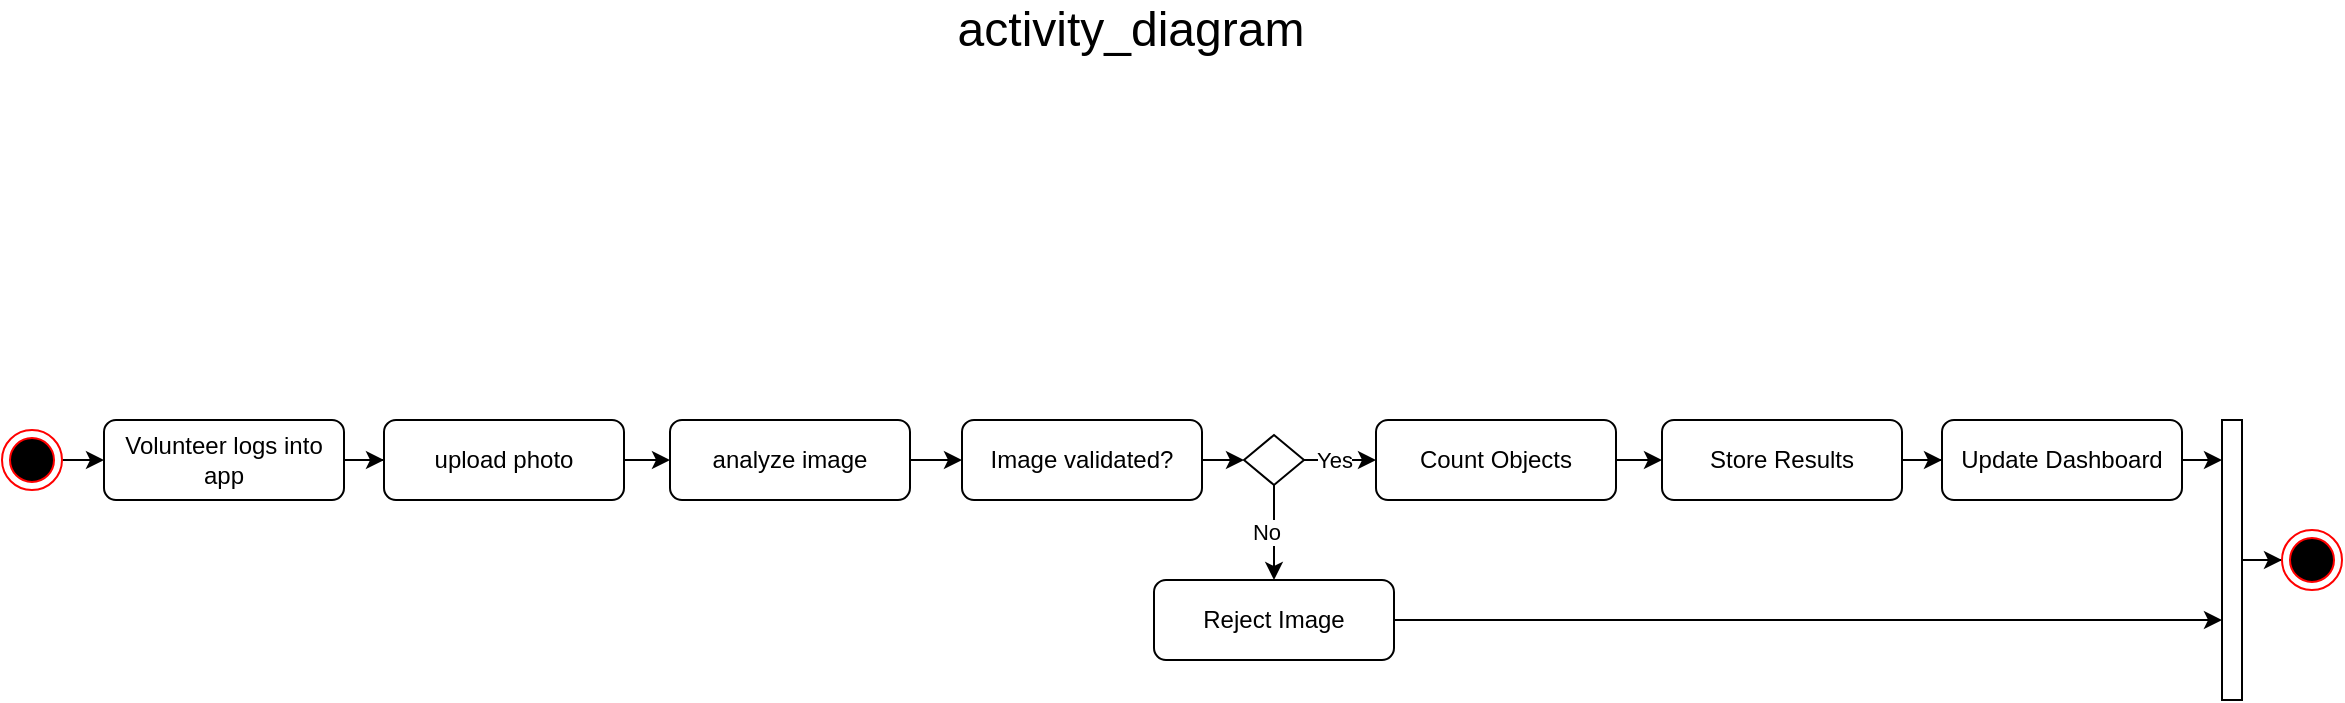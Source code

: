 <mxfile version="26.2.14" pages="5">
  <diagram id="C5RBs43oDa-KdzZeNtuy" name="activity_diagram">
    <mxGraphModel dx="1188" dy="619" grid="1" gridSize="10" guides="1" tooltips="1" connect="1" arrows="1" fold="1" page="1" pageScale="1" pageWidth="1169" pageHeight="827" math="0" shadow="0">
      <root>
        <mxCell id="WIyWlLk6GJQsqaUBKTNV-0" />
        <mxCell id="WIyWlLk6GJQsqaUBKTNV-1" parent="WIyWlLk6GJQsqaUBKTNV-0" />
        <mxCell id="IPuj1NxIcHiNA8KNEUAj-0" style="edgeStyle=orthogonalEdgeStyle;rounded=0;orthogonalLoop=1;jettySize=auto;html=1;" edge="1" parent="WIyWlLk6GJQsqaUBKTNV-1" source="IPuj1NxIcHiNA8KNEUAj-1" target="IPuj1NxIcHiNA8KNEUAj-3">
          <mxGeometry relative="1" as="geometry" />
        </mxCell>
        <mxCell id="IPuj1NxIcHiNA8KNEUAj-1" value="" style="ellipse;html=1;shape=endState;fillColor=#000000;strokeColor=#ff0000;" vertex="1" parent="WIyWlLk6GJQsqaUBKTNV-1">
          <mxGeometry x="20" y="285" width="30" height="30" as="geometry" />
        </mxCell>
        <mxCell id="IPuj1NxIcHiNA8KNEUAj-2" style="edgeStyle=orthogonalEdgeStyle;rounded=0;orthogonalLoop=1;jettySize=auto;html=1;" edge="1" parent="WIyWlLk6GJQsqaUBKTNV-1" source="IPuj1NxIcHiNA8KNEUAj-3" target="IPuj1NxIcHiNA8KNEUAj-5">
          <mxGeometry relative="1" as="geometry" />
        </mxCell>
        <mxCell id="IPuj1NxIcHiNA8KNEUAj-3" value="Volunteer logs into app" style="html=1;whiteSpace=wrap;rounded=1;fillColor=none;" vertex="1" parent="WIyWlLk6GJQsqaUBKTNV-1">
          <mxGeometry x="71" y="280" width="120" height="40" as="geometry" />
        </mxCell>
        <mxCell id="IPuj1NxIcHiNA8KNEUAj-4" style="edgeStyle=orthogonalEdgeStyle;rounded=0;orthogonalLoop=1;jettySize=auto;html=1;" edge="1" parent="WIyWlLk6GJQsqaUBKTNV-1" source="IPuj1NxIcHiNA8KNEUAj-16" target="IPuj1NxIcHiNA8KNEUAj-8">
          <mxGeometry relative="1" as="geometry" />
        </mxCell>
        <mxCell id="IPuj1NxIcHiNA8KNEUAj-5" value="upload photo" style="html=1;whiteSpace=wrap;rounded=1;fillColor=none;" vertex="1" parent="WIyWlLk6GJQsqaUBKTNV-1">
          <mxGeometry x="211" y="280" width="120" height="40" as="geometry" />
        </mxCell>
        <mxCell id="IPuj1NxIcHiNA8KNEUAj-6" style="rounded=0;orthogonalLoop=1;jettySize=auto;html=1;" edge="1" parent="WIyWlLk6GJQsqaUBKTNV-1" source="IPuj1NxIcHiNA8KNEUAj-20" target="IPuj1NxIcHiNA8KNEUAj-13">
          <mxGeometry relative="1" as="geometry" />
        </mxCell>
        <mxCell id="IPuj1NxIcHiNA8KNEUAj-22" value="Yes" style="edgeLabel;html=1;align=center;verticalAlign=middle;resizable=0;points=[];" vertex="1" connectable="0" parent="IPuj1NxIcHiNA8KNEUAj-6">
          <mxGeometry x="-0.175" relative="1" as="geometry">
            <mxPoint as="offset" />
          </mxGeometry>
        </mxCell>
        <mxCell id="IPuj1NxIcHiNA8KNEUAj-8" value="Image validated?" style="html=1;whiteSpace=wrap;rounded=1;fillColor=none;" vertex="1" parent="WIyWlLk6GJQsqaUBKTNV-1">
          <mxGeometry x="500" y="280" width="120" height="40" as="geometry" />
        </mxCell>
        <mxCell id="IPuj1NxIcHiNA8KNEUAj-19" style="edgeStyle=orthogonalEdgeStyle;rounded=0;orthogonalLoop=1;jettySize=auto;html=1;" edge="1" parent="WIyWlLk6GJQsqaUBKTNV-1" source="IPuj1NxIcHiNA8KNEUAj-11" target="IPuj1NxIcHiNA8KNEUAj-18">
          <mxGeometry relative="1" as="geometry" />
        </mxCell>
        <mxCell id="IPuj1NxIcHiNA8KNEUAj-11" value="Store Results" style="html=1;whiteSpace=wrap;rounded=1;fillColor=none;" vertex="1" parent="WIyWlLk6GJQsqaUBKTNV-1">
          <mxGeometry x="850" y="280" width="120" height="40" as="geometry" />
        </mxCell>
        <mxCell id="IPuj1NxIcHiNA8KNEUAj-12" style="rounded=0;orthogonalLoop=1;jettySize=auto;html=1;" edge="1" parent="WIyWlLk6GJQsqaUBKTNV-1" source="IPuj1NxIcHiNA8KNEUAj-13" target="IPuj1NxIcHiNA8KNEUAj-11">
          <mxGeometry relative="1" as="geometry" />
        </mxCell>
        <mxCell id="IPuj1NxIcHiNA8KNEUAj-13" value="Count Objects" style="html=1;whiteSpace=wrap;rounded=1;fillColor=none;" vertex="1" parent="WIyWlLk6GJQsqaUBKTNV-1">
          <mxGeometry x="707" y="280" width="120" height="40" as="geometry" />
        </mxCell>
        <mxCell id="IPuj1NxIcHiNA8KNEUAj-17" value="" style="edgeStyle=orthogonalEdgeStyle;rounded=0;orthogonalLoop=1;jettySize=auto;html=1;" edge="1" parent="WIyWlLk6GJQsqaUBKTNV-1" source="IPuj1NxIcHiNA8KNEUAj-5" target="IPuj1NxIcHiNA8KNEUAj-16">
          <mxGeometry relative="1" as="geometry">
            <mxPoint x="331" y="300" as="sourcePoint" />
            <mxPoint x="561" y="390" as="targetPoint" />
          </mxGeometry>
        </mxCell>
        <mxCell id="IPuj1NxIcHiNA8KNEUAj-16" value="analyze image" style="html=1;whiteSpace=wrap;rounded=1;fillColor=none;" vertex="1" parent="WIyWlLk6GJQsqaUBKTNV-1">
          <mxGeometry x="354" y="280" width="120" height="40" as="geometry" />
        </mxCell>
        <mxCell id="IPuj1NxIcHiNA8KNEUAj-32" style="edgeStyle=orthogonalEdgeStyle;rounded=0;orthogonalLoop=1;jettySize=auto;html=1;" edge="1" parent="WIyWlLk6GJQsqaUBKTNV-1" source="IPuj1NxIcHiNA8KNEUAj-18" target="IPuj1NxIcHiNA8KNEUAj-27">
          <mxGeometry relative="1" as="geometry">
            <Array as="points">
              <mxPoint x="1140" y="300" />
              <mxPoint x="1140" y="300" />
            </Array>
          </mxGeometry>
        </mxCell>
        <mxCell id="IPuj1NxIcHiNA8KNEUAj-18" value="Update Dashboard" style="html=1;whiteSpace=wrap;rounded=1;fillColor=none;" vertex="1" parent="WIyWlLk6GJQsqaUBKTNV-1">
          <mxGeometry x="990" y="280" width="120" height="40" as="geometry" />
        </mxCell>
        <mxCell id="IPuj1NxIcHiNA8KNEUAj-21" value="" style="rounded=0;orthogonalLoop=1;jettySize=auto;html=1;" edge="1" parent="WIyWlLk6GJQsqaUBKTNV-1" source="IPuj1NxIcHiNA8KNEUAj-8" target="IPuj1NxIcHiNA8KNEUAj-20">
          <mxGeometry relative="1" as="geometry">
            <mxPoint x="621" y="300" as="sourcePoint" />
            <mxPoint x="741" y="300" as="targetPoint" />
          </mxGeometry>
        </mxCell>
        <mxCell id="IPuj1NxIcHiNA8KNEUAj-23" style="edgeStyle=orthogonalEdgeStyle;rounded=0;orthogonalLoop=1;jettySize=auto;html=1;" edge="1" parent="WIyWlLk6GJQsqaUBKTNV-1" source="IPuj1NxIcHiNA8KNEUAj-20" target="IPuj1NxIcHiNA8KNEUAj-24">
          <mxGeometry relative="1" as="geometry">
            <mxPoint x="656" y="380" as="targetPoint" />
          </mxGeometry>
        </mxCell>
        <mxCell id="IPuj1NxIcHiNA8KNEUAj-26" value="No" style="edgeLabel;html=1;align=center;verticalAlign=middle;resizable=0;points=[];" vertex="1" connectable="0" parent="IPuj1NxIcHiNA8KNEUAj-23">
          <mxGeometry x="-0.012" y="-4" relative="1" as="geometry">
            <mxPoint as="offset" />
          </mxGeometry>
        </mxCell>
        <mxCell id="IPuj1NxIcHiNA8KNEUAj-20" value="" style="rhombus;whiteSpace=wrap;html=1;" vertex="1" parent="WIyWlLk6GJQsqaUBKTNV-1">
          <mxGeometry x="641" y="287.5" width="30" height="25" as="geometry" />
        </mxCell>
        <mxCell id="IPuj1NxIcHiNA8KNEUAj-29" style="edgeStyle=orthogonalEdgeStyle;rounded=0;orthogonalLoop=1;jettySize=auto;html=1;" edge="1" parent="WIyWlLk6GJQsqaUBKTNV-1" source="IPuj1NxIcHiNA8KNEUAj-24" target="IPuj1NxIcHiNA8KNEUAj-27">
          <mxGeometry relative="1" as="geometry">
            <Array as="points">
              <mxPoint x="930" y="380" />
              <mxPoint x="930" y="380" />
            </Array>
          </mxGeometry>
        </mxCell>
        <mxCell id="IPuj1NxIcHiNA8KNEUAj-24" value="Reject Image" style="html=1;whiteSpace=wrap;rounded=1;fillColor=none;" vertex="1" parent="WIyWlLk6GJQsqaUBKTNV-1">
          <mxGeometry x="596" y="360" width="120" height="40" as="geometry" />
        </mxCell>
        <mxCell id="IPuj1NxIcHiNA8KNEUAj-30" style="edgeStyle=orthogonalEdgeStyle;rounded=0;orthogonalLoop=1;jettySize=auto;html=1;curved=0;" edge="1" parent="WIyWlLk6GJQsqaUBKTNV-1" source="IPuj1NxIcHiNA8KNEUAj-27" target="IPuj1NxIcHiNA8KNEUAj-31">
          <mxGeometry relative="1" as="geometry">
            <mxPoint x="1320" y="350" as="targetPoint" />
          </mxGeometry>
        </mxCell>
        <mxCell id="IPuj1NxIcHiNA8KNEUAj-27" value="" style="html=1;points=[[0,0,0,0,5],[0,1,0,0,-5],[1,0,0,0,5],[1,1,0,0,-5]];perimeter=orthogonalPerimeter;outlineConnect=0;targetShapes=umlLifeline;portConstraint=eastwest;newEdgeStyle={&quot;curved&quot;:0,&quot;rounded&quot;:0};" vertex="1" parent="WIyWlLk6GJQsqaUBKTNV-1">
          <mxGeometry x="1130" y="280" width="10" height="140" as="geometry" />
        </mxCell>
        <mxCell id="IPuj1NxIcHiNA8KNEUAj-31" value="" style="ellipse;html=1;shape=endState;fillColor=#000000;strokeColor=#ff0000;" vertex="1" parent="WIyWlLk6GJQsqaUBKTNV-1">
          <mxGeometry x="1160" y="335" width="30" height="30" as="geometry" />
        </mxCell>
        <mxCell id="6WaKnM13xDDdF9Q0gWRQ-0" value="&lt;font style=&quot;font-size: 24px;&quot;&gt;activity_diagram&lt;/font&gt;" style="text;html=1;align=center;verticalAlign=middle;whiteSpace=wrap;rounded=0;" vertex="1" parent="WIyWlLk6GJQsqaUBKTNV-1">
          <mxGeometry x="457" y="70" width="255" height="30" as="geometry" />
        </mxCell>
      </root>
    </mxGraphModel>
  </diagram>
  <diagram name="state_machine_diagram" id="vj5o7YktpV1nGIqQoLsd">
    <mxGraphModel dx="2037" dy="1061" grid="1" gridSize="10" guides="1" tooltips="1" connect="1" arrows="1" fold="1" page="1" pageScale="1" pageWidth="827" pageHeight="1169" math="0" shadow="0">
      <root>
        <mxCell id="meCf_ftvDSgZc-VCUkzK-0" />
        <mxCell id="meCf_ftvDSgZc-VCUkzK-1" parent="meCf_ftvDSgZc-VCUkzK-0" />
        <mxCell id="meCf_ftvDSgZc-VCUkzK-2" style="edgeStyle=orthogonalEdgeStyle;rounded=0;orthogonalLoop=1;jettySize=auto;html=1;" edge="1" parent="meCf_ftvDSgZc-VCUkzK-1" source="meCf_ftvDSgZc-VCUkzK-3" target="meCf_ftvDSgZc-VCUkzK-5">
          <mxGeometry relative="1" as="geometry" />
        </mxCell>
        <mxCell id="meCf_ftvDSgZc-VCUkzK-3" value="" style="ellipse;html=1;shape=endState;fillColor=#000000;strokeColor=#ff0000;" vertex="1" parent="meCf_ftvDSgZc-VCUkzK-1">
          <mxGeometry x="48" y="205" width="30" height="30" as="geometry" />
        </mxCell>
        <mxCell id="meCf_ftvDSgZc-VCUkzK-4" style="edgeStyle=orthogonalEdgeStyle;rounded=0;orthogonalLoop=1;jettySize=auto;html=1;" edge="1" parent="meCf_ftvDSgZc-VCUkzK-1" source="meCf_ftvDSgZc-VCUkzK-5" target="meCf_ftvDSgZc-VCUkzK-7">
          <mxGeometry relative="1" as="geometry" />
        </mxCell>
        <mxCell id="eeGERMqVTpKkeMO99kIN-3" value="Volunteer Captures Photo" style="edgeLabel;html=1;align=center;verticalAlign=middle;resizable=0;points=[];" vertex="1" connectable="0" parent="meCf_ftvDSgZc-VCUkzK-4">
          <mxGeometry x="-0.054" y="3" relative="1" as="geometry">
            <mxPoint x="6" as="offset" />
          </mxGeometry>
        </mxCell>
        <mxCell id="meCf_ftvDSgZc-VCUkzK-5" value="Volunteer Idle" style="html=1;whiteSpace=wrap;rounded=1;fillColor=none;" vertex="1" parent="meCf_ftvDSgZc-VCUkzK-1">
          <mxGeometry x="99" y="200" width="120" height="40" as="geometry" />
        </mxCell>
        <mxCell id="eeGERMqVTpKkeMO99kIN-2" style="edgeStyle=orthogonalEdgeStyle;rounded=0;orthogonalLoop=1;jettySize=auto;html=1;" edge="1" parent="meCf_ftvDSgZc-VCUkzK-1" source="meCf_ftvDSgZc-VCUkzK-7" target="eeGERMqVTpKkeMO99kIN-1">
          <mxGeometry relative="1" as="geometry" />
        </mxCell>
        <mxCell id="eeGERMqVTpKkeMO99kIN-4" value="Volunteer Initiates Upload" style="edgeLabel;html=1;align=center;verticalAlign=middle;resizable=0;points=[];" vertex="1" connectable="0" parent="eeGERMqVTpKkeMO99kIN-2">
          <mxGeometry x="-0.067" relative="1" as="geometry">
            <mxPoint x="9" as="offset" />
          </mxGeometry>
        </mxCell>
        <mxCell id="meCf_ftvDSgZc-VCUkzK-7" value="Photo Captured" style="html=1;whiteSpace=wrap;rounded=1;fillColor=none;" vertex="1" parent="meCf_ftvDSgZc-VCUkzK-1">
          <mxGeometry x="99" y="290" width="120" height="40" as="geometry" />
        </mxCell>
        <mxCell id="meCf_ftvDSgZc-VCUkzK-27" value="" style="ellipse;html=1;shape=endState;fillColor=#000000;strokeColor=#ff0000;" vertex="1" parent="meCf_ftvDSgZc-VCUkzK-1">
          <mxGeometry x="303" y="990" width="30" height="30" as="geometry" />
        </mxCell>
        <mxCell id="eeGERMqVTpKkeMO99kIN-27" style="edgeStyle=orthogonalEdgeStyle;rounded=0;orthogonalLoop=1;jettySize=auto;html=1;" edge="1" parent="meCf_ftvDSgZc-VCUkzK-1" source="eeGERMqVTpKkeMO99kIN-0" target="eeGERMqVTpKkeMO99kIN-24">
          <mxGeometry relative="1" as="geometry">
            <Array as="points">
              <mxPoint x="788" y="390" />
              <mxPoint x="788" y="610" />
            </Array>
          </mxGeometry>
        </mxCell>
        <mxCell id="eeGERMqVTpKkeMO99kIN-0" value="upload failed" style="html=1;whiteSpace=wrap;rounded=1;fillColor=none;" vertex="1" parent="meCf_ftvDSgZc-VCUkzK-1">
          <mxGeometry x="258" y="370" width="120" height="40" as="geometry" />
        </mxCell>
        <mxCell id="eeGERMqVTpKkeMO99kIN-20" style="edgeStyle=orthogonalEdgeStyle;rounded=0;orthogonalLoop=1;jettySize=auto;html=1;" edge="1" parent="meCf_ftvDSgZc-VCUkzK-1" source="eeGERMqVTpKkeMO99kIN-1" target="eeGERMqVTpKkeMO99kIN-0">
          <mxGeometry relative="1" as="geometry" />
        </mxCell>
        <mxCell id="eeGERMqVTpKkeMO99kIN-23" style="edgeStyle=orthogonalEdgeStyle;rounded=0;orthogonalLoop=1;jettySize=auto;html=1;" edge="1" parent="meCf_ftvDSgZc-VCUkzK-1" source="eeGERMqVTpKkeMO99kIN-1" target="eeGERMqVTpKkeMO99kIN-5">
          <mxGeometry relative="1" as="geometry" />
        </mxCell>
        <mxCell id="eeGERMqVTpKkeMO99kIN-1" value="Uploading Photo" style="html=1;whiteSpace=wrap;rounded=1;fillColor=none;" vertex="1" parent="meCf_ftvDSgZc-VCUkzK-1">
          <mxGeometry x="99" y="370" width="120" height="40" as="geometry" />
        </mxCell>
        <mxCell id="eeGERMqVTpKkeMO99kIN-9" style="edgeStyle=orthogonalEdgeStyle;rounded=0;orthogonalLoop=1;jettySize=auto;html=1;" edge="1" parent="meCf_ftvDSgZc-VCUkzK-1" source="eeGERMqVTpKkeMO99kIN-5" target="eeGERMqVTpKkeMO99kIN-6">
          <mxGeometry relative="1" as="geometry" />
        </mxCell>
        <mxCell id="eeGERMqVTpKkeMO99kIN-5" value="upload success" style="html=1;whiteSpace=wrap;rounded=1;fillColor=none;" vertex="1" parent="meCf_ftvDSgZc-VCUkzK-1">
          <mxGeometry x="99" y="440" width="120" height="40" as="geometry" />
        </mxCell>
        <mxCell id="eeGERMqVTpKkeMO99kIN-13" style="edgeStyle=orthogonalEdgeStyle;rounded=0;orthogonalLoop=1;jettySize=auto;html=1;" edge="1" parent="meCf_ftvDSgZc-VCUkzK-1" source="eeGERMqVTpKkeMO99kIN-6" target="eeGERMqVTpKkeMO99kIN-10">
          <mxGeometry relative="1" as="geometry" />
        </mxCell>
        <mxCell id="eeGERMqVTpKkeMO99kIN-14" style="edgeStyle=orthogonalEdgeStyle;rounded=0;orthogonalLoop=1;jettySize=auto;html=1;" edge="1" parent="meCf_ftvDSgZc-VCUkzK-1" source="eeGERMqVTpKkeMO99kIN-6" target="eeGERMqVTpKkeMO99kIN-11">
          <mxGeometry relative="1" as="geometry">
            <Array as="points">
              <mxPoint x="488" y="460" />
              <mxPoint x="488" y="460" />
            </Array>
          </mxGeometry>
        </mxCell>
        <mxCell id="eeGERMqVTpKkeMO99kIN-6" value="validating photo" style="html=1;whiteSpace=wrap;rounded=1;fillColor=none;" vertex="1" parent="meCf_ftvDSgZc-VCUkzK-1">
          <mxGeometry x="258" y="440" width="120" height="40" as="geometry" />
        </mxCell>
        <mxCell id="eeGERMqVTpKkeMO99kIN-18" style="edgeStyle=orthogonalEdgeStyle;rounded=0;orthogonalLoop=1;jettySize=auto;html=1;" edge="1" parent="meCf_ftvDSgZc-VCUkzK-1" source="eeGERMqVTpKkeMO99kIN-10" target="eeGERMqVTpKkeMO99kIN-17">
          <mxGeometry relative="1" as="geometry" />
        </mxCell>
        <mxCell id="eeGERMqVTpKkeMO99kIN-10" value="validating success" style="html=1;whiteSpace=wrap;rounded=1;fillColor=none;" vertex="1" parent="meCf_ftvDSgZc-VCUkzK-1">
          <mxGeometry x="258" y="520" width="120" height="40" as="geometry" />
        </mxCell>
        <mxCell id="eeGERMqVTpKkeMO99kIN-16" style="edgeStyle=orthogonalEdgeStyle;rounded=0;orthogonalLoop=1;jettySize=auto;html=1;" edge="1" parent="meCf_ftvDSgZc-VCUkzK-1" source="eeGERMqVTpKkeMO99kIN-11" target="eeGERMqVTpKkeMO99kIN-15">
          <mxGeometry relative="1" as="geometry" />
        </mxCell>
        <mxCell id="eeGERMqVTpKkeMO99kIN-11" value="validating failed" style="html=1;whiteSpace=wrap;rounded=1;fillColor=none;" vertex="1" parent="meCf_ftvDSgZc-VCUkzK-1">
          <mxGeometry x="418" y="440" width="120" height="40" as="geometry" />
        </mxCell>
        <mxCell id="eeGERMqVTpKkeMO99kIN-15" value="Rejected Image" style="html=1;whiteSpace=wrap;rounded=1;fillColor=none;" vertex="1" parent="meCf_ftvDSgZc-VCUkzK-1">
          <mxGeometry x="578" y="440" width="120" height="40" as="geometry" />
        </mxCell>
        <mxCell id="eeGERMqVTpKkeMO99kIN-25" style="edgeStyle=orthogonalEdgeStyle;rounded=0;orthogonalLoop=1;jettySize=auto;html=1;" edge="1" parent="meCf_ftvDSgZc-VCUkzK-1" source="eeGERMqVTpKkeMO99kIN-17" target="eeGERMqVTpKkeMO99kIN-24">
          <mxGeometry relative="1" as="geometry">
            <Array as="points">
              <mxPoint x="478" y="610" />
            </Array>
          </mxGeometry>
        </mxCell>
        <mxCell id="eeGERMqVTpKkeMO99kIN-33" style="edgeStyle=orthogonalEdgeStyle;rounded=0;orthogonalLoop=1;jettySize=auto;html=1;" edge="1" parent="meCf_ftvDSgZc-VCUkzK-1" source="eeGERMqVTpKkeMO99kIN-17" target="eeGERMqVTpKkeMO99kIN-32">
          <mxGeometry relative="1" as="geometry">
            <Array as="points">
              <mxPoint x="478" y="610" />
            </Array>
          </mxGeometry>
        </mxCell>
        <mxCell id="eeGERMqVTpKkeMO99kIN-17" value="Analyzing Image" style="html=1;whiteSpace=wrap;rounded=1;fillColor=none;" vertex="1" parent="meCf_ftvDSgZc-VCUkzK-1">
          <mxGeometry x="418" y="520" width="120" height="40" as="geometry" />
        </mxCell>
        <mxCell id="eeGERMqVTpKkeMO99kIN-30" style="edgeStyle=orthogonalEdgeStyle;rounded=0;orthogonalLoop=1;jettySize=auto;html=1;" edge="1" parent="meCf_ftvDSgZc-VCUkzK-1" source="eeGERMqVTpKkeMO99kIN-24" target="eeGERMqVTpKkeMO99kIN-28">
          <mxGeometry relative="1" as="geometry" />
        </mxCell>
        <mxCell id="eeGERMqVTpKkeMO99kIN-24" value="Analysis F&lt;span style=&quot;background-color: transparent; color: light-dark(rgb(0, 0, 0), rgb(255, 255, 255));&quot;&gt;ailed&lt;/span&gt;" style="html=1;whiteSpace=wrap;rounded=1;fillColor=none;" vertex="1" parent="meCf_ftvDSgZc-VCUkzK-1">
          <mxGeometry x="578" y="590" width="120" height="40" as="geometry" />
        </mxCell>
        <mxCell id="eeGERMqVTpKkeMO99kIN-31" style="edgeStyle=orthogonalEdgeStyle;rounded=0;orthogonalLoop=1;jettySize=auto;html=1;" edge="1" parent="meCf_ftvDSgZc-VCUkzK-1" source="eeGERMqVTpKkeMO99kIN-28" target="eeGERMqVTpKkeMO99kIN-29">
          <mxGeometry relative="1" as="geometry" />
        </mxCell>
        <mxCell id="eeGERMqVTpKkeMO99kIN-28" value="Analysis Error Handling" style="html=1;whiteSpace=wrap;rounded=1;fillColor=none;" vertex="1" parent="meCf_ftvDSgZc-VCUkzK-1">
          <mxGeometry x="578" y="670" width="120" height="40" as="geometry" />
        </mxCell>
        <mxCell id="eeGERMqVTpKkeMO99kIN-29" value="Notify Volunteer of Error" style="html=1;whiteSpace=wrap;rounded=1;fillColor=none;" vertex="1" parent="meCf_ftvDSgZc-VCUkzK-1">
          <mxGeometry x="578" y="750" width="120" height="40" as="geometry" />
        </mxCell>
        <mxCell id="eeGERMqVTpKkeMO99kIN-36" style="edgeStyle=orthogonalEdgeStyle;rounded=0;orthogonalLoop=1;jettySize=auto;html=1;" edge="1" parent="meCf_ftvDSgZc-VCUkzK-1" source="eeGERMqVTpKkeMO99kIN-32" target="eeGERMqVTpKkeMO99kIN-34">
          <mxGeometry relative="1" as="geometry" />
        </mxCell>
        <mxCell id="eeGERMqVTpKkeMO99kIN-32" value="Analysis Success" style="html=1;whiteSpace=wrap;rounded=1;fillColor=none;" vertex="1" parent="meCf_ftvDSgZc-VCUkzK-1">
          <mxGeometry x="258" y="590" width="120" height="40" as="geometry" />
        </mxCell>
        <mxCell id="eeGERMqVTpKkeMO99kIN-37" style="edgeStyle=orthogonalEdgeStyle;rounded=0;orthogonalLoop=1;jettySize=auto;html=1;" edge="1" parent="meCf_ftvDSgZc-VCUkzK-1" source="eeGERMqVTpKkeMO99kIN-34" target="eeGERMqVTpKkeMO99kIN-35">
          <mxGeometry relative="1" as="geometry" />
        </mxCell>
        <mxCell id="eeGERMqVTpKkeMO99kIN-34" value="Storing Results" style="html=1;whiteSpace=wrap;rounded=1;fillColor=none;" vertex="1" parent="meCf_ftvDSgZc-VCUkzK-1">
          <mxGeometry x="258" y="670" width="120" height="40" as="geometry" />
        </mxCell>
        <mxCell id="eeGERMqVTpKkeMO99kIN-41" style="edgeStyle=orthogonalEdgeStyle;rounded=0;orthogonalLoop=1;jettySize=auto;html=1;" edge="1" parent="meCf_ftvDSgZc-VCUkzK-1" source="eeGERMqVTpKkeMO99kIN-35" target="eeGERMqVTpKkeMO99kIN-38">
          <mxGeometry relative="1" as="geometry" />
        </mxCell>
        <mxCell id="eeGERMqVTpKkeMO99kIN-35" value="Results Stored" style="html=1;whiteSpace=wrap;rounded=1;fillColor=none;" vertex="1" parent="meCf_ftvDSgZc-VCUkzK-1">
          <mxGeometry x="258" y="750" width="120" height="40" as="geometry" />
        </mxCell>
        <mxCell id="eeGERMqVTpKkeMO99kIN-42" style="edgeStyle=orthogonalEdgeStyle;rounded=0;orthogonalLoop=1;jettySize=auto;html=1;" edge="1" parent="meCf_ftvDSgZc-VCUkzK-1" source="eeGERMqVTpKkeMO99kIN-38" target="eeGERMqVTpKkeMO99kIN-39">
          <mxGeometry relative="1" as="geometry" />
        </mxCell>
        <mxCell id="eeGERMqVTpKkeMO99kIN-38" value="Updating Dashboard" style="html=1;whiteSpace=wrap;rounded=1;fillColor=none;" vertex="1" parent="meCf_ftvDSgZc-VCUkzK-1">
          <mxGeometry x="258" y="830" width="120" height="40" as="geometry" />
        </mxCell>
        <mxCell id="eeGERMqVTpKkeMO99kIN-43" style="edgeStyle=orthogonalEdgeStyle;rounded=0;orthogonalLoop=1;jettySize=auto;html=1;entryX=0.5;entryY=0;entryDx=0;entryDy=0;" edge="1" parent="meCf_ftvDSgZc-VCUkzK-1" source="eeGERMqVTpKkeMO99kIN-39" target="meCf_ftvDSgZc-VCUkzK-27">
          <mxGeometry relative="1" as="geometry" />
        </mxCell>
        <mxCell id="eeGERMqVTpKkeMO99kIN-39" value="Dashboard Updated" style="html=1;whiteSpace=wrap;rounded=1;fillColor=none;" vertex="1" parent="meCf_ftvDSgZc-VCUkzK-1">
          <mxGeometry x="258" y="910" width="120" height="40" as="geometry" />
        </mxCell>
        <mxCell id="eeGERMqVTpKkeMO99kIN-44" value="End / Volunteer Idle" style="text;html=1;align=center;verticalAlign=middle;whiteSpace=wrap;rounded=0;" vertex="1" parent="meCf_ftvDSgZc-VCUkzK-1">
          <mxGeometry x="328" y="990" width="130" height="30" as="geometry" />
        </mxCell>
        <mxCell id="eeGERMqVTpKkeMO99kIN-47" value="Start" style="text;html=1;align=center;verticalAlign=middle;whiteSpace=wrap;rounded=0;" vertex="1" parent="meCf_ftvDSgZc-VCUkzK-1">
          <mxGeometry x="39" y="150" width="60" height="30" as="geometry" />
        </mxCell>
        <mxCell id="jf59XmdzGFwWzK0scNGy-0" value="&lt;font style=&quot;font-size: 24px;&quot;&gt;state_machine_diagram&lt;/font&gt;" style="text;html=1;align=center;verticalAlign=middle;whiteSpace=wrap;rounded=0;" vertex="1" parent="meCf_ftvDSgZc-VCUkzK-1">
          <mxGeometry x="286" y="70" width="255" height="30" as="geometry" />
        </mxCell>
      </root>
    </mxGraphModel>
  </diagram>
  <diagram id="IioiZn2FsPGnEGIuJ4Tl" name="class_diagram">
    <mxGraphModel dx="1426" dy="743" grid="1" gridSize="10" guides="1" tooltips="1" connect="1" arrows="1" fold="1" page="1" pageScale="1" pageWidth="850" pageHeight="1100" math="0" shadow="0">
      <root>
        <mxCell id="0" />
        <mxCell id="1" parent="0" />
        <mxCell id="l2jLQz9vSHjj7fjyW5eW-5" style="edgeStyle=orthogonalEdgeStyle;rounded=0;orthogonalLoop=1;jettySize=auto;html=1;" edge="1" parent="1" source="l2jLQz9vSHjj7fjyW5eW-8" target="l2jLQz9vSHjj7fjyW5eW-4">
          <mxGeometry relative="1" as="geometry">
            <Array as="points">
              <mxPoint x="515" y="245" />
              <mxPoint x="515" y="245" />
            </Array>
          </mxGeometry>
        </mxCell>
        <mxCell id="l2jLQz9vSHjj7fjyW5eW-3" value="&lt;p style=&quot;margin:0px;margin-top:4px;text-align:center;&quot;&gt;&lt;b&gt;User&lt;/b&gt;&lt;/p&gt;&lt;hr size=&quot;1&quot; style=&quot;border-style:solid;&quot;&gt;&lt;p style=&quot;margin:0px;margin-left:4px;&quot;&gt;+ user_id: int&lt;br&gt;+username: str&lt;/p&gt;&lt;p style=&quot;margin:0px;margin-left:4px;&quot;&gt;+email: str&lt;/p&gt;&lt;p style=&quot;margin:0px;margin-left:4px;&quot;&gt;+profile_pic&lt;/p&gt;&lt;hr size=&quot;1&quot; style=&quot;border-style:solid;&quot;&gt;&lt;p style=&quot;margin:0px;margin-left:4px;&quot;&gt;+ register()&lt;br&gt;+ login()&lt;/p&gt;&lt;p style=&quot;margin:0px;margin-left:4px;&quot;&gt;+ upload_photo()&lt;/p&gt;" style="verticalAlign=top;align=left;overflow=fill;html=1;whiteSpace=wrap;" vertex="1" parent="1">
          <mxGeometry x="245" y="170" width="150" height="150" as="geometry" />
        </mxCell>
        <mxCell id="l2jLQz9vSHjj7fjyW5eW-14" style="edgeStyle=orthogonalEdgeStyle;rounded=0;orthogonalLoop=1;jettySize=auto;html=1;entryX=0.5;entryY=0;entryDx=0;entryDy=0;" edge="1" parent="1" source="l2jLQz9vSHjj7fjyW5eW-4" target="l2jLQz9vSHjj7fjyW5eW-12">
          <mxGeometry relative="1" as="geometry" />
        </mxCell>
        <mxCell id="l2jLQz9vSHjj7fjyW5eW-4" value="&lt;p style=&quot;margin:0px;margin-top:4px;text-align:center;&quot;&gt;&lt;b&gt;CigaretteButtImage&lt;/b&gt;&lt;/p&gt;&lt;hr size=&quot;1&quot; style=&quot;border-style:solid;&quot;&gt;&lt;p style=&quot;margin:0px;margin-left:4px;&quot;&gt;+ image_id: int&lt;br&gt;+ user_id: str&lt;/p&gt;&lt;p style=&quot;margin:0px;margin-left:4px;&quot;&gt;+ timestamp: datetime&lt;/p&gt;&lt;p style=&quot;margin:0px;margin-left:4px;&quot;&gt;+ location: str&lt;/p&gt;&lt;p style=&quot;margin:0px;margin-left:4px;&quot;&gt;+ image_url: str&lt;/p&gt;&lt;p style=&quot;margin:0px;margin-left:4px;&quot;&gt;+ butt_count: int&lt;/p&gt;&lt;hr size=&quot;1&quot; style=&quot;border-style:solid;&quot;&gt;&lt;p style=&quot;margin:0px;margin-left:4px;&quot;&gt;+ store_image()&lt;br&gt;+ retrieve_image()&lt;/p&gt;" style="verticalAlign=top;align=left;overflow=fill;html=1;whiteSpace=wrap;" vertex="1" parent="1">
          <mxGeometry x="455" y="170" width="150" height="170" as="geometry" />
        </mxCell>
        <mxCell id="l2jLQz9vSHjj7fjyW5eW-9" value="" style="edgeStyle=orthogonalEdgeStyle;rounded=0;orthogonalLoop=1;jettySize=auto;html=1;entryX=0;entryY=0.5;entryDx=0;entryDy=0;endArrow=none;startFill=0;" edge="1" parent="1" source="l2jLQz9vSHjj7fjyW5eW-3" target="l2jLQz9vSHjj7fjyW5eW-8">
          <mxGeometry relative="1" as="geometry">
            <mxPoint x="395" y="245" as="sourcePoint" />
            <mxPoint x="545" y="245" as="targetPoint" />
          </mxGeometry>
        </mxCell>
        <mxCell id="l2jLQz9vSHjj7fjyW5eW-8" value="" style="rhombus;whiteSpace=wrap;html=1;" vertex="1" parent="1">
          <mxGeometry x="415" y="240" width="10" height="10" as="geometry" />
        </mxCell>
        <mxCell id="l2jLQz9vSHjj7fjyW5eW-15" style="edgeStyle=orthogonalEdgeStyle;rounded=0;orthogonalLoop=1;jettySize=auto;html=1;entryX=0.5;entryY=0;entryDx=0;entryDy=0;" edge="1" parent="1" source="l2jLQz9vSHjj7fjyW5eW-12" target="l2jLQz9vSHjj7fjyW5eW-13">
          <mxGeometry relative="1" as="geometry" />
        </mxCell>
        <mxCell id="l2jLQz9vSHjj7fjyW5eW-12" value="&lt;p style=&quot;margin:0px;margin-top:4px;text-align:center;&quot;&gt;&lt;b&gt;ImageRecognitionService&lt;/b&gt;&lt;/p&gt;&lt;hr size=&quot;1&quot; style=&quot;border-style:solid;&quot;&gt;&lt;p style=&quot;margin:0px;margin-left:4px;&quot;&gt;+ service_id: int&lt;br&gt;+ model_name: str&lt;br&gt;&lt;/p&gt;&lt;hr size=&quot;1&quot; style=&quot;border-style:solid;&quot;&gt;&lt;p style=&quot;margin:0px;margin-left:4px;&quot;&gt;+ analyze_image()&lt;br&gt;+ count_objects()&lt;/p&gt;" style="verticalAlign=top;align=left;overflow=fill;html=1;whiteSpace=wrap;" vertex="1" parent="1">
          <mxGeometry x="455" y="370" width="150" height="110" as="geometry" />
        </mxCell>
        <mxCell id="l2jLQz9vSHjj7fjyW5eW-13" value="&lt;p style=&quot;margin:0px;margin-top:4px;text-align:center;&quot;&gt;&lt;b&gt;Dashboard&lt;/b&gt;&lt;/p&gt;&lt;hr size=&quot;1&quot; style=&quot;border-style:solid;&quot;&gt;&lt;p style=&quot;margin:0px;margin-left:4px;&quot;&gt;+ dashboard_id: int&lt;br&gt;+ visualization&lt;/p&gt;&lt;hr size=&quot;1&quot; style=&quot;border-style:solid;&quot;&gt;&lt;p style=&quot;margin:0px;margin-left:4px;&quot;&gt;+ generate()&lt;br&gt;+ refresh_data()&lt;/p&gt;" style="verticalAlign=top;align=left;overflow=fill;html=1;whiteSpace=wrap;" vertex="1" parent="1">
          <mxGeometry x="455" y="510" width="150" height="110" as="geometry" />
        </mxCell>
        <mxCell id="Ra9ngxCdt00mu5fx5Yhn-1" value="&lt;font style=&quot;font-size: 24px;&quot;&gt;class_diagram&lt;/font&gt;" style="text;html=1;align=center;verticalAlign=middle;whiteSpace=wrap;rounded=0;" vertex="1" parent="1">
          <mxGeometry x="298" y="60" width="255" height="30" as="geometry" />
        </mxCell>
      </root>
    </mxGraphModel>
  </diagram>
  <diagram id="ACM9IL1dKMq3onbyu5kI" name="component_diagram">
    <mxGraphModel dx="2037" dy="1061" grid="1" gridSize="10" guides="1" tooltips="1" connect="1" arrows="1" fold="1" page="1" pageScale="1" pageWidth="850" pageHeight="1100" math="0" shadow="0">
      <root>
        <mxCell id="0" />
        <mxCell id="1" parent="0" />
        <mxCell id="cfgVRnCxvUYDJzxdRhYP-11" style="edgeStyle=orthogonalEdgeStyle;rounded=0;orthogonalLoop=1;jettySize=auto;html=1;entryX=0.5;entryY=0;entryDx=0;entryDy=0;" edge="1" parent="1" source="cfgVRnCxvUYDJzxdRhYP-1" target="cfgVRnCxvUYDJzxdRhYP-2">
          <mxGeometry relative="1" as="geometry" />
        </mxCell>
        <mxCell id="cfgVRnCxvUYDJzxdRhYP-1" value="Mobile Client" style="rounded=0;whiteSpace=wrap;html=1;" vertex="1" parent="1">
          <mxGeometry x="365" y="215" width="120" height="60" as="geometry" />
        </mxCell>
        <mxCell id="cfgVRnCxvUYDJzxdRhYP-12" style="edgeStyle=orthogonalEdgeStyle;rounded=0;orthogonalLoop=1;jettySize=auto;html=1;entryX=0.5;entryY=0;entryDx=0;entryDy=0;" edge="1" parent="1" source="cfgVRnCxvUYDJzxdRhYP-2" target="cfgVRnCxvUYDJzxdRhYP-3">
          <mxGeometry relative="1" as="geometry" />
        </mxCell>
        <mxCell id="cfgVRnCxvUYDJzxdRhYP-15" style="edgeStyle=orthogonalEdgeStyle;rounded=0;orthogonalLoop=1;jettySize=auto;html=1;" edge="1" parent="1" source="cfgVRnCxvUYDJzxdRhYP-2" target="cfgVRnCxvUYDJzxdRhYP-5">
          <mxGeometry relative="1" as="geometry">
            <Array as="points">
              <mxPoint x="425" y="395" />
              <mxPoint x="585" y="395" />
            </Array>
          </mxGeometry>
        </mxCell>
        <mxCell id="cfgVRnCxvUYDJzxdRhYP-16" style="edgeStyle=orthogonalEdgeStyle;rounded=0;orthogonalLoop=1;jettySize=auto;html=1;" edge="1" parent="1" source="cfgVRnCxvUYDJzxdRhYP-2" target="cfgVRnCxvUYDJzxdRhYP-4">
          <mxGeometry relative="1" as="geometry">
            <Array as="points">
              <mxPoint x="425" y="395" />
              <mxPoint x="265" y="395" />
            </Array>
          </mxGeometry>
        </mxCell>
        <mxCell id="cfgVRnCxvUYDJzxdRhYP-2" value="API Layer&lt;br&gt;(Django Ninja API)" style="rounded=0;whiteSpace=wrap;html=1;" vertex="1" parent="1">
          <mxGeometry x="365" y="315" width="120" height="60" as="geometry" />
        </mxCell>
        <mxCell id="cfgVRnCxvUYDJzxdRhYP-3" value="Cigarette Butt Management Component" style="rounded=0;whiteSpace=wrap;html=1;" vertex="1" parent="1">
          <mxGeometry x="365" y="425" width="120" height="60" as="geometry" />
        </mxCell>
        <mxCell id="cfgVRnCxvUYDJzxdRhYP-4" value="Authentication Component" style="rounded=0;whiteSpace=wrap;html=1;" vertex="1" parent="1">
          <mxGeometry x="205" y="425" width="120" height="60" as="geometry" />
        </mxCell>
        <mxCell id="cfgVRnCxvUYDJzxdRhYP-17" style="edgeStyle=orthogonalEdgeStyle;rounded=0;orthogonalLoop=1;jettySize=auto;html=1;entryX=0.5;entryY=0;entryDx=0;entryDy=0;" edge="1" parent="1" source="cfgVRnCxvUYDJzxdRhYP-5" target="cfgVRnCxvUYDJzxdRhYP-6">
          <mxGeometry relative="1" as="geometry" />
        </mxCell>
        <mxCell id="cfgVRnCxvUYDJzxdRhYP-5" value="Image Analysis" style="rounded=0;whiteSpace=wrap;html=1;" vertex="1" parent="1">
          <mxGeometry x="525" y="425" width="120" height="60" as="geometry" />
        </mxCell>
        <mxCell id="cfgVRnCxvUYDJzxdRhYP-18" style="edgeStyle=orthogonalEdgeStyle;rounded=0;orthogonalLoop=1;jettySize=auto;html=1;entryX=0.5;entryY=0;entryDx=0;entryDy=0;" edge="1" parent="1" source="cfgVRnCxvUYDJzxdRhYP-6" target="cfgVRnCxvUYDJzxdRhYP-7">
          <mxGeometry relative="1" as="geometry" />
        </mxCell>
        <mxCell id="cfgVRnCxvUYDJzxdRhYP-6" value="Cloud Storage&lt;br&gt;(eventually)" style="rounded=0;whiteSpace=wrap;html=1;" vertex="1" parent="1">
          <mxGeometry x="525" y="525" width="120" height="60" as="geometry" />
        </mxCell>
        <mxCell id="cfgVRnCxvUYDJzxdRhYP-19" style="edgeStyle=orthogonalEdgeStyle;rounded=0;orthogonalLoop=1;jettySize=auto;html=1;entryX=0.5;entryY=0;entryDx=0;entryDy=0;" edge="1" parent="1" source="cfgVRnCxvUYDJzxdRhYP-7" target="cfgVRnCxvUYDJzxdRhYP-8">
          <mxGeometry relative="1" as="geometry" />
        </mxCell>
        <mxCell id="cfgVRnCxvUYDJzxdRhYP-7" value="Django ORM Layer" style="rounded=0;whiteSpace=wrap;html=1;" vertex="1" parent="1">
          <mxGeometry x="525" y="625" width="120" height="60" as="geometry" />
        </mxCell>
        <mxCell id="cfgVRnCxvUYDJzxdRhYP-20" style="edgeStyle=orthogonalEdgeStyle;rounded=0;orthogonalLoop=1;jettySize=auto;html=1;entryX=0.5;entryY=0;entryDx=0;entryDy=0;" edge="1" parent="1" source="cfgVRnCxvUYDJzxdRhYP-8" target="cfgVRnCxvUYDJzxdRhYP-10">
          <mxGeometry relative="1" as="geometry" />
        </mxCell>
        <mxCell id="cfgVRnCxvUYDJzxdRhYP-8" value="Database Layer" style="rounded=0;whiteSpace=wrap;html=1;" vertex="1" parent="1">
          <mxGeometry x="525" y="725" width="120" height="60" as="geometry" />
        </mxCell>
        <mxCell id="cfgVRnCxvUYDJzxdRhYP-10" value="Dashboard Layer" style="rounded=0;whiteSpace=wrap;html=1;" vertex="1" parent="1">
          <mxGeometry x="525" y="825" width="120" height="60" as="geometry" />
        </mxCell>
        <mxCell id="Seofyh2JFyj2nTtswIMd-1" value="&lt;font style=&quot;font-size: 24px;&quot;&gt;component_diagram&lt;/font&gt;" style="text;html=1;align=center;verticalAlign=middle;whiteSpace=wrap;rounded=0;" vertex="1" parent="1">
          <mxGeometry x="298" y="60" width="255" height="30" as="geometry" />
        </mxCell>
      </root>
    </mxGraphModel>
  </diagram>
  <diagram id="d3ovYrUUZZ4LxM-TH1Ux" name="use_case_diagram">
    <mxGraphModel dx="1678" dy="874" grid="1" gridSize="10" guides="1" tooltips="1" connect="1" arrows="1" fold="1" page="1" pageScale="1" pageWidth="1100" pageHeight="850" math="0" shadow="0">
      <root>
        <mxCell id="0" />
        <mxCell id="1" parent="0" />
        <mxCell id="QstxbNdQgg1LEsWN-9mn-6" style="edgeStyle=orthogonalEdgeStyle;rounded=0;orthogonalLoop=1;jettySize=auto;html=1;entryX=0;entryY=0.5;entryDx=0;entryDy=0;" edge="1" parent="1" source="QstxbNdQgg1LEsWN-9mn-1" target="QstxbNdQgg1LEsWN-9mn-3">
          <mxGeometry relative="1" as="geometry" />
        </mxCell>
        <mxCell id="QstxbNdQgg1LEsWN-9mn-7" style="edgeStyle=orthogonalEdgeStyle;rounded=0;orthogonalLoop=1;jettySize=auto;html=1;entryX=0;entryY=0.5;entryDx=0;entryDy=0;" edge="1" parent="1" source="QstxbNdQgg1LEsWN-9mn-1" target="QstxbNdQgg1LEsWN-9mn-2">
          <mxGeometry relative="1" as="geometry" />
        </mxCell>
        <mxCell id="QstxbNdQgg1LEsWN-9mn-8" style="edgeStyle=orthogonalEdgeStyle;rounded=0;orthogonalLoop=1;jettySize=auto;html=1;entryX=0;entryY=0.5;entryDx=0;entryDy=0;" edge="1" parent="1" source="QstxbNdQgg1LEsWN-9mn-1" target="QstxbNdQgg1LEsWN-9mn-5">
          <mxGeometry relative="1" as="geometry" />
        </mxCell>
        <mxCell id="QstxbNdQgg1LEsWN-9mn-1" value="Volunteer" style="rounded=0;whiteSpace=wrap;html=1;" vertex="1" parent="1">
          <mxGeometry x="170.5" y="160" width="120" height="60" as="geometry" />
        </mxCell>
        <mxCell id="QstxbNdQgg1LEsWN-9mn-2" value="Capture and Upload Image" style="rounded=0;whiteSpace=wrap;html=1;" vertex="1" parent="1">
          <mxGeometry x="290.5" y="320" width="120" height="60" as="geometry" />
        </mxCell>
        <mxCell id="QstxbNdQgg1LEsWN-9mn-3" value="Register Login" style="rounded=0;whiteSpace=wrap;html=1;" vertex="1" parent="1">
          <mxGeometry x="290.5" y="240" width="120" height="60" as="geometry" />
        </mxCell>
        <mxCell id="QstxbNdQgg1LEsWN-9mn-5" value="View Results Dashboard" style="rounded=0;whiteSpace=wrap;html=1;" vertex="1" parent="1">
          <mxGeometry x="290.5" y="400" width="120" height="60" as="geometry" />
        </mxCell>
        <mxCell id="QstxbNdQgg1LEsWN-9mn-17" style="edgeStyle=orthogonalEdgeStyle;rounded=0;orthogonalLoop=1;jettySize=auto;html=1;entryX=0;entryY=0.5;entryDx=0;entryDy=0;" edge="1" parent="1" source="QstxbNdQgg1LEsWN-9mn-20" target="QstxbNdQgg1LEsWN-9mn-22">
          <mxGeometry relative="1" as="geometry" />
        </mxCell>
        <mxCell id="QstxbNdQgg1LEsWN-9mn-18" style="edgeStyle=orthogonalEdgeStyle;rounded=0;orthogonalLoop=1;jettySize=auto;html=1;entryX=0;entryY=0.5;entryDx=0;entryDy=0;" edge="1" parent="1" source="QstxbNdQgg1LEsWN-9mn-20" target="QstxbNdQgg1LEsWN-9mn-21">
          <mxGeometry relative="1" as="geometry" />
        </mxCell>
        <mxCell id="QstxbNdQgg1LEsWN-9mn-20" value="Admin" style="rounded=0;whiteSpace=wrap;html=1;" vertex="1" parent="1">
          <mxGeometry x="440.5" y="160" width="120" height="60" as="geometry" />
        </mxCell>
        <mxCell id="QstxbNdQgg1LEsWN-9mn-21" value="Manage Images/Data" style="rounded=0;whiteSpace=wrap;html=1;" vertex="1" parent="1">
          <mxGeometry x="560.5" y="320" width="120" height="60" as="geometry" />
        </mxCell>
        <mxCell id="QstxbNdQgg1LEsWN-9mn-22" value="Manage Users" style="rounded=0;whiteSpace=wrap;html=1;" vertex="1" parent="1">
          <mxGeometry x="560.5" y="240" width="120" height="60" as="geometry" />
        </mxCell>
        <mxCell id="O8O-p1XSr5FkFYSCYHvD-1" value="&lt;font style=&quot;font-size: 24px;&quot;&gt;use_case_diagram&lt;/font&gt;" style="text;html=1;align=center;verticalAlign=middle;whiteSpace=wrap;rounded=0;" vertex="1" parent="1">
          <mxGeometry x="298" y="60" width="255" height="30" as="geometry" />
        </mxCell>
      </root>
    </mxGraphModel>
  </diagram>
</mxfile>
